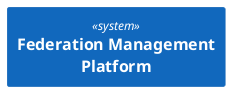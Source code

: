 @startuml SportRadar
!include <C4/C4_Container>
System(FederationManagementPlatform, "Federation Management Platform", $link="./container/index.puml") 
@enduml